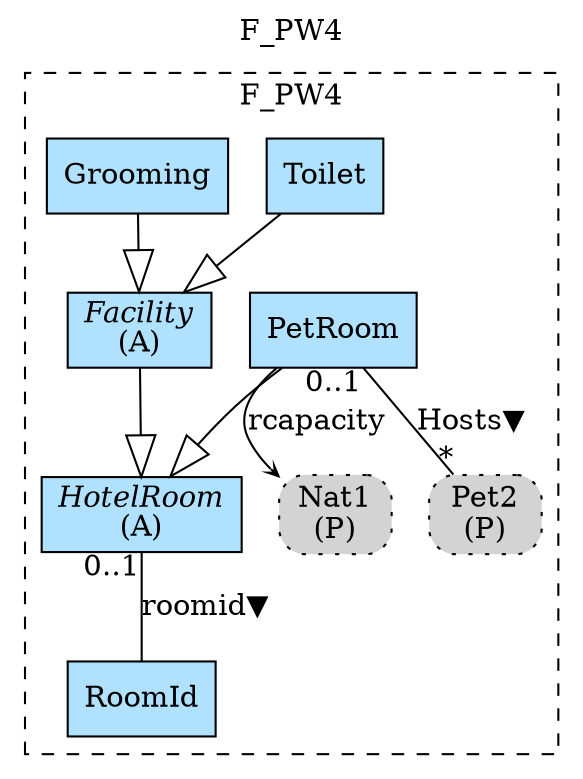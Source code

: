digraph {graph[label=F_PW4,labelloc=tl,labelfontsize=12];
subgraph cluster_F_PW4{style=dashed;label=F_PW4;
"PPet2"[shape=box,fillcolor=lightgray,style ="rounded,filled,dotted",label=<Pet2<br/>(P)>];
"PNat1"[shape=box,fillcolor=lightgray,style ="rounded,filled,dotted",label=<Nat1<br/>(P)>];
"PetRoom"[shape=record,fillcolor=lightskyblue1,style = filled,label="PetRoom"];
"RoomId"[shape=record,fillcolor=lightskyblue1,style = filled,label="RoomId"];
"Facility"[shape=record,fillcolor=lightskyblue1,style = filled,label=<{<I>Facility</I><br/>(A)}>];
"Toilet"[shape=record,fillcolor=lightskyblue1,style = filled,label="Toilet"];
"Grooming"[shape=record,fillcolor=lightskyblue1,style = filled,label="Grooming"];
"HotelRoom"[shape=record,fillcolor=lightskyblue1,style = filled,label=<{<I>HotelRoom</I><br/>(A)}>];

"PetRoom"->"PPet2"[label="Hosts▼",dir=none,taillabel="0..1",headlabel="*"];
"HotelRoom"->"RoomId"[label="roomid▼",dir=none,taillabel="0..1",headlabel=""];
"PetRoom"->"HotelRoom"[arrowhead=onormal,arrowsize=2.0];
"Facility"->"HotelRoom"[arrowhead=onormal,arrowsize=2.0];
"Toilet"->"Facility"[arrowhead=onormal,arrowsize=2.0];
"Grooming"->"Facility"[arrowhead=onormal,arrowsize=2.0];
"PetRoom"->"PNat1"[label="rcapacity",arrowhead=vee,headlabel="",arrowsize=.5];

}


}